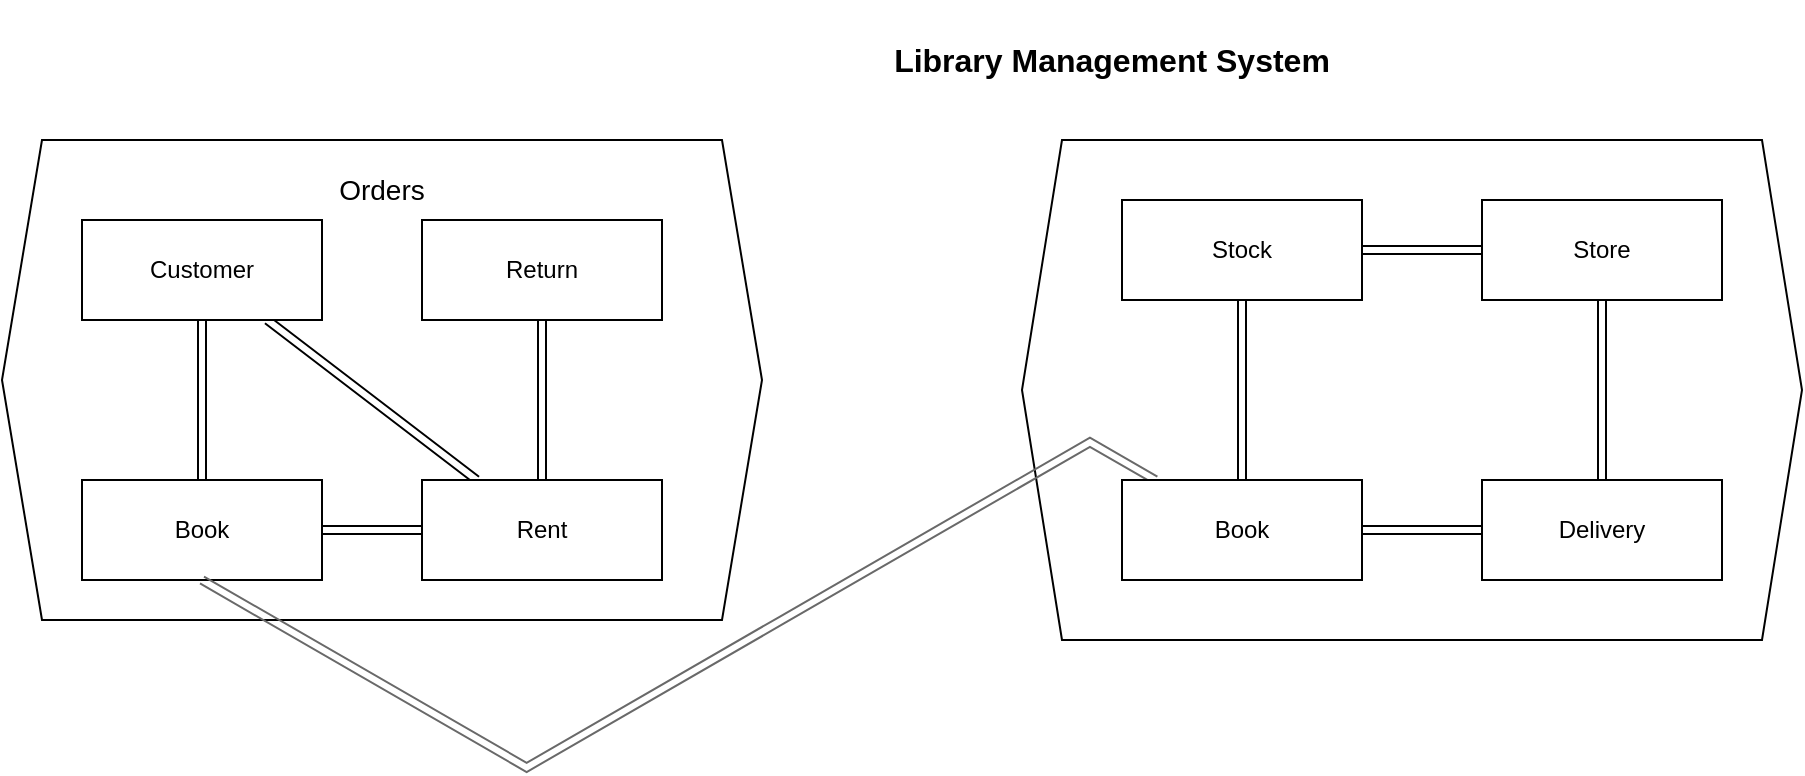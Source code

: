 <mxfile version="22.1.18" type="github">
  <diagram name="DDD" id="5f0bae14-7c28-e335-631c-24af17079c00">
    <mxGraphModel dx="1300" dy="711" grid="1" gridSize="10" guides="1" tooltips="1" connect="1" arrows="1" fold="1" page="1" pageScale="1" pageWidth="1100" pageHeight="850" background="none" math="0" shadow="0">
      <root>
        <mxCell id="0" />
        <mxCell id="1" parent="0" />
        <mxCell id="24nU40d4KJQTveA55ApB-18" value="" style="shape=hexagon;perimeter=hexagonPerimeter2;whiteSpace=wrap;html=1;fixedSize=1;movable=0;resizable=0;rotatable=0;deletable=0;editable=0;locked=1;connectable=0;" vertex="1" parent="1">
          <mxGeometry y="70" width="380" height="240" as="geometry" />
        </mxCell>
        <mxCell id="24nU40d4KJQTveA55ApB-25" style="edgeStyle=orthogonalEdgeStyle;rounded=0;orthogonalLoop=1;jettySize=auto;html=1;shape=link;" edge="1" parent="1" source="24nU40d4KJQTveA55ApB-14" target="24nU40d4KJQTveA55ApB-15">
          <mxGeometry relative="1" as="geometry" />
        </mxCell>
        <mxCell id="24nU40d4KJQTveA55ApB-28" style="rounded=0;orthogonalLoop=1;jettySize=auto;html=1;shape=link;" edge="1" parent="1" source="24nU40d4KJQTveA55ApB-14" target="24nU40d4KJQTveA55ApB-16">
          <mxGeometry relative="1" as="geometry" />
        </mxCell>
        <mxCell id="24nU40d4KJQTveA55ApB-14" value="Customer" style="rounded=0;whiteSpace=wrap;html=1;movable=1;resizable=1;rotatable=1;deletable=1;editable=1;locked=0;connectable=1;" vertex="1" parent="1">
          <mxGeometry x="40" y="110" width="120" height="50" as="geometry" />
        </mxCell>
        <mxCell id="24nU40d4KJQTveA55ApB-26" style="rounded=0;orthogonalLoop=1;jettySize=auto;html=1;shape=link;" edge="1" parent="1" source="24nU40d4KJQTveA55ApB-16" target="24nU40d4KJQTveA55ApB-23">
          <mxGeometry relative="1" as="geometry" />
        </mxCell>
        <mxCell id="24nU40d4KJQTveA55ApB-27" style="edgeStyle=orthogonalEdgeStyle;rounded=0;orthogonalLoop=1;jettySize=auto;html=1;shape=link;" edge="1" parent="1" source="24nU40d4KJQTveA55ApB-15" target="24nU40d4KJQTveA55ApB-16">
          <mxGeometry relative="1" as="geometry" />
        </mxCell>
        <mxCell id="24nU40d4KJQTveA55ApB-15" value="Book" style="rounded=0;whiteSpace=wrap;html=1;movable=1;resizable=1;rotatable=1;deletable=1;editable=1;locked=0;connectable=1;" vertex="1" parent="1">
          <mxGeometry x="40" y="240" width="120" height="50" as="geometry" />
        </mxCell>
        <mxCell id="24nU40d4KJQTveA55ApB-16" value="Rent" style="rounded=0;whiteSpace=wrap;html=1;movable=1;resizable=1;rotatable=1;deletable=1;editable=1;locked=0;connectable=1;" vertex="1" parent="1">
          <mxGeometry x="210" y="240" width="120" height="50" as="geometry" />
        </mxCell>
        <mxCell id="24nU40d4KJQTveA55ApB-21" value="Orders" style="text;html=1;strokeColor=none;fillColor=none;align=center;verticalAlign=middle;whiteSpace=wrap;rounded=0;fontSize=14;" vertex="1" parent="1">
          <mxGeometry x="100" y="80" width="180" height="30" as="geometry" />
        </mxCell>
        <mxCell id="24nU40d4KJQTveA55ApB-23" value="Return" style="rounded=0;whiteSpace=wrap;html=1;" vertex="1" parent="1">
          <mxGeometry x="210" y="110" width="120" height="50" as="geometry" />
        </mxCell>
        <mxCell id="24nU40d4KJQTveA55ApB-30" value="" style="shape=hexagon;perimeter=hexagonPerimeter2;whiteSpace=wrap;html=1;fixedSize=1;" vertex="1" parent="1">
          <mxGeometry x="510" y="70" width="390" height="250" as="geometry" />
        </mxCell>
        <mxCell id="24nU40d4KJQTveA55ApB-31" value="&lt;b&gt;&lt;font style=&quot;font-size: 16px;&quot;&gt;Library Management System&lt;/font&gt;&lt;/b&gt;" style="text;html=1;strokeColor=none;fillColor=none;align=center;verticalAlign=middle;whiteSpace=wrap;rounded=0;" vertex="1" parent="1">
          <mxGeometry x="390" width="330" height="60" as="geometry" />
        </mxCell>
        <mxCell id="24nU40d4KJQTveA55ApB-39" style="edgeStyle=orthogonalEdgeStyle;rounded=0;orthogonalLoop=1;jettySize=auto;html=1;shape=link;" edge="1" parent="1" source="24nU40d4KJQTveA55ApB-33" target="24nU40d4KJQTveA55ApB-34">
          <mxGeometry relative="1" as="geometry" />
        </mxCell>
        <mxCell id="24nU40d4KJQTveA55ApB-41" style="edgeStyle=isometricEdgeStyle;rounded=0;orthogonalLoop=1;jettySize=auto;html=1;shape=link;entryX=0.5;entryY=1;entryDx=0;entryDy=0;elbow=vertical;strokeColor=#696969;" edge="1" parent="1" source="24nU40d4KJQTveA55ApB-33" target="24nU40d4KJQTveA55ApB-15">
          <mxGeometry relative="1" as="geometry">
            <mxPoint x="100" y="350" as="targetPoint" />
            <Array as="points">
              <mxPoint x="390" y="310" />
            </Array>
          </mxGeometry>
        </mxCell>
        <mxCell id="24nU40d4KJQTveA55ApB-33" value="Book" style="rounded=0;whiteSpace=wrap;html=1;movable=1;resizable=1;rotatable=1;deletable=1;editable=1;locked=0;connectable=1;" vertex="1" parent="1">
          <mxGeometry x="560" y="240" width="120" height="50" as="geometry" />
        </mxCell>
        <mxCell id="24nU40d4KJQTveA55ApB-40" style="edgeStyle=orthogonalEdgeStyle;rounded=0;orthogonalLoop=1;jettySize=auto;html=1;shape=link;" edge="1" parent="1" source="24nU40d4KJQTveA55ApB-34" target="24nU40d4KJQTveA55ApB-35">
          <mxGeometry relative="1" as="geometry" />
        </mxCell>
        <mxCell id="24nU40d4KJQTveA55ApB-34" value="Stock" style="rounded=0;whiteSpace=wrap;html=1;movable=1;resizable=1;rotatable=1;deletable=1;editable=1;locked=0;connectable=1;" vertex="1" parent="1">
          <mxGeometry x="560" y="100" width="120" height="50" as="geometry" />
        </mxCell>
        <mxCell id="24nU40d4KJQTveA55ApB-35" value="Store" style="rounded=0;whiteSpace=wrap;html=1;movable=1;resizable=1;rotatable=1;deletable=1;editable=1;locked=0;connectable=1;" vertex="1" parent="1">
          <mxGeometry x="740" y="100" width="120" height="50" as="geometry" />
        </mxCell>
        <mxCell id="24nU40d4KJQTveA55ApB-37" style="edgeStyle=orthogonalEdgeStyle;rounded=0;orthogonalLoop=1;jettySize=auto;html=1;shape=link;" edge="1" parent="1" source="24nU40d4KJQTveA55ApB-36" target="24nU40d4KJQTveA55ApB-35">
          <mxGeometry relative="1" as="geometry" />
        </mxCell>
        <mxCell id="24nU40d4KJQTveA55ApB-38" style="edgeStyle=orthogonalEdgeStyle;rounded=0;orthogonalLoop=1;jettySize=auto;html=1;shape=link;" edge="1" parent="1" source="24nU40d4KJQTveA55ApB-36" target="24nU40d4KJQTveA55ApB-33">
          <mxGeometry relative="1" as="geometry" />
        </mxCell>
        <mxCell id="24nU40d4KJQTveA55ApB-36" value="Delivery" style="rounded=0;whiteSpace=wrap;html=1;movable=1;resizable=1;rotatable=1;deletable=1;editable=1;locked=0;connectable=1;" vertex="1" parent="1">
          <mxGeometry x="740" y="240" width="120" height="50" as="geometry" />
        </mxCell>
      </root>
    </mxGraphModel>
  </diagram>
</mxfile>

